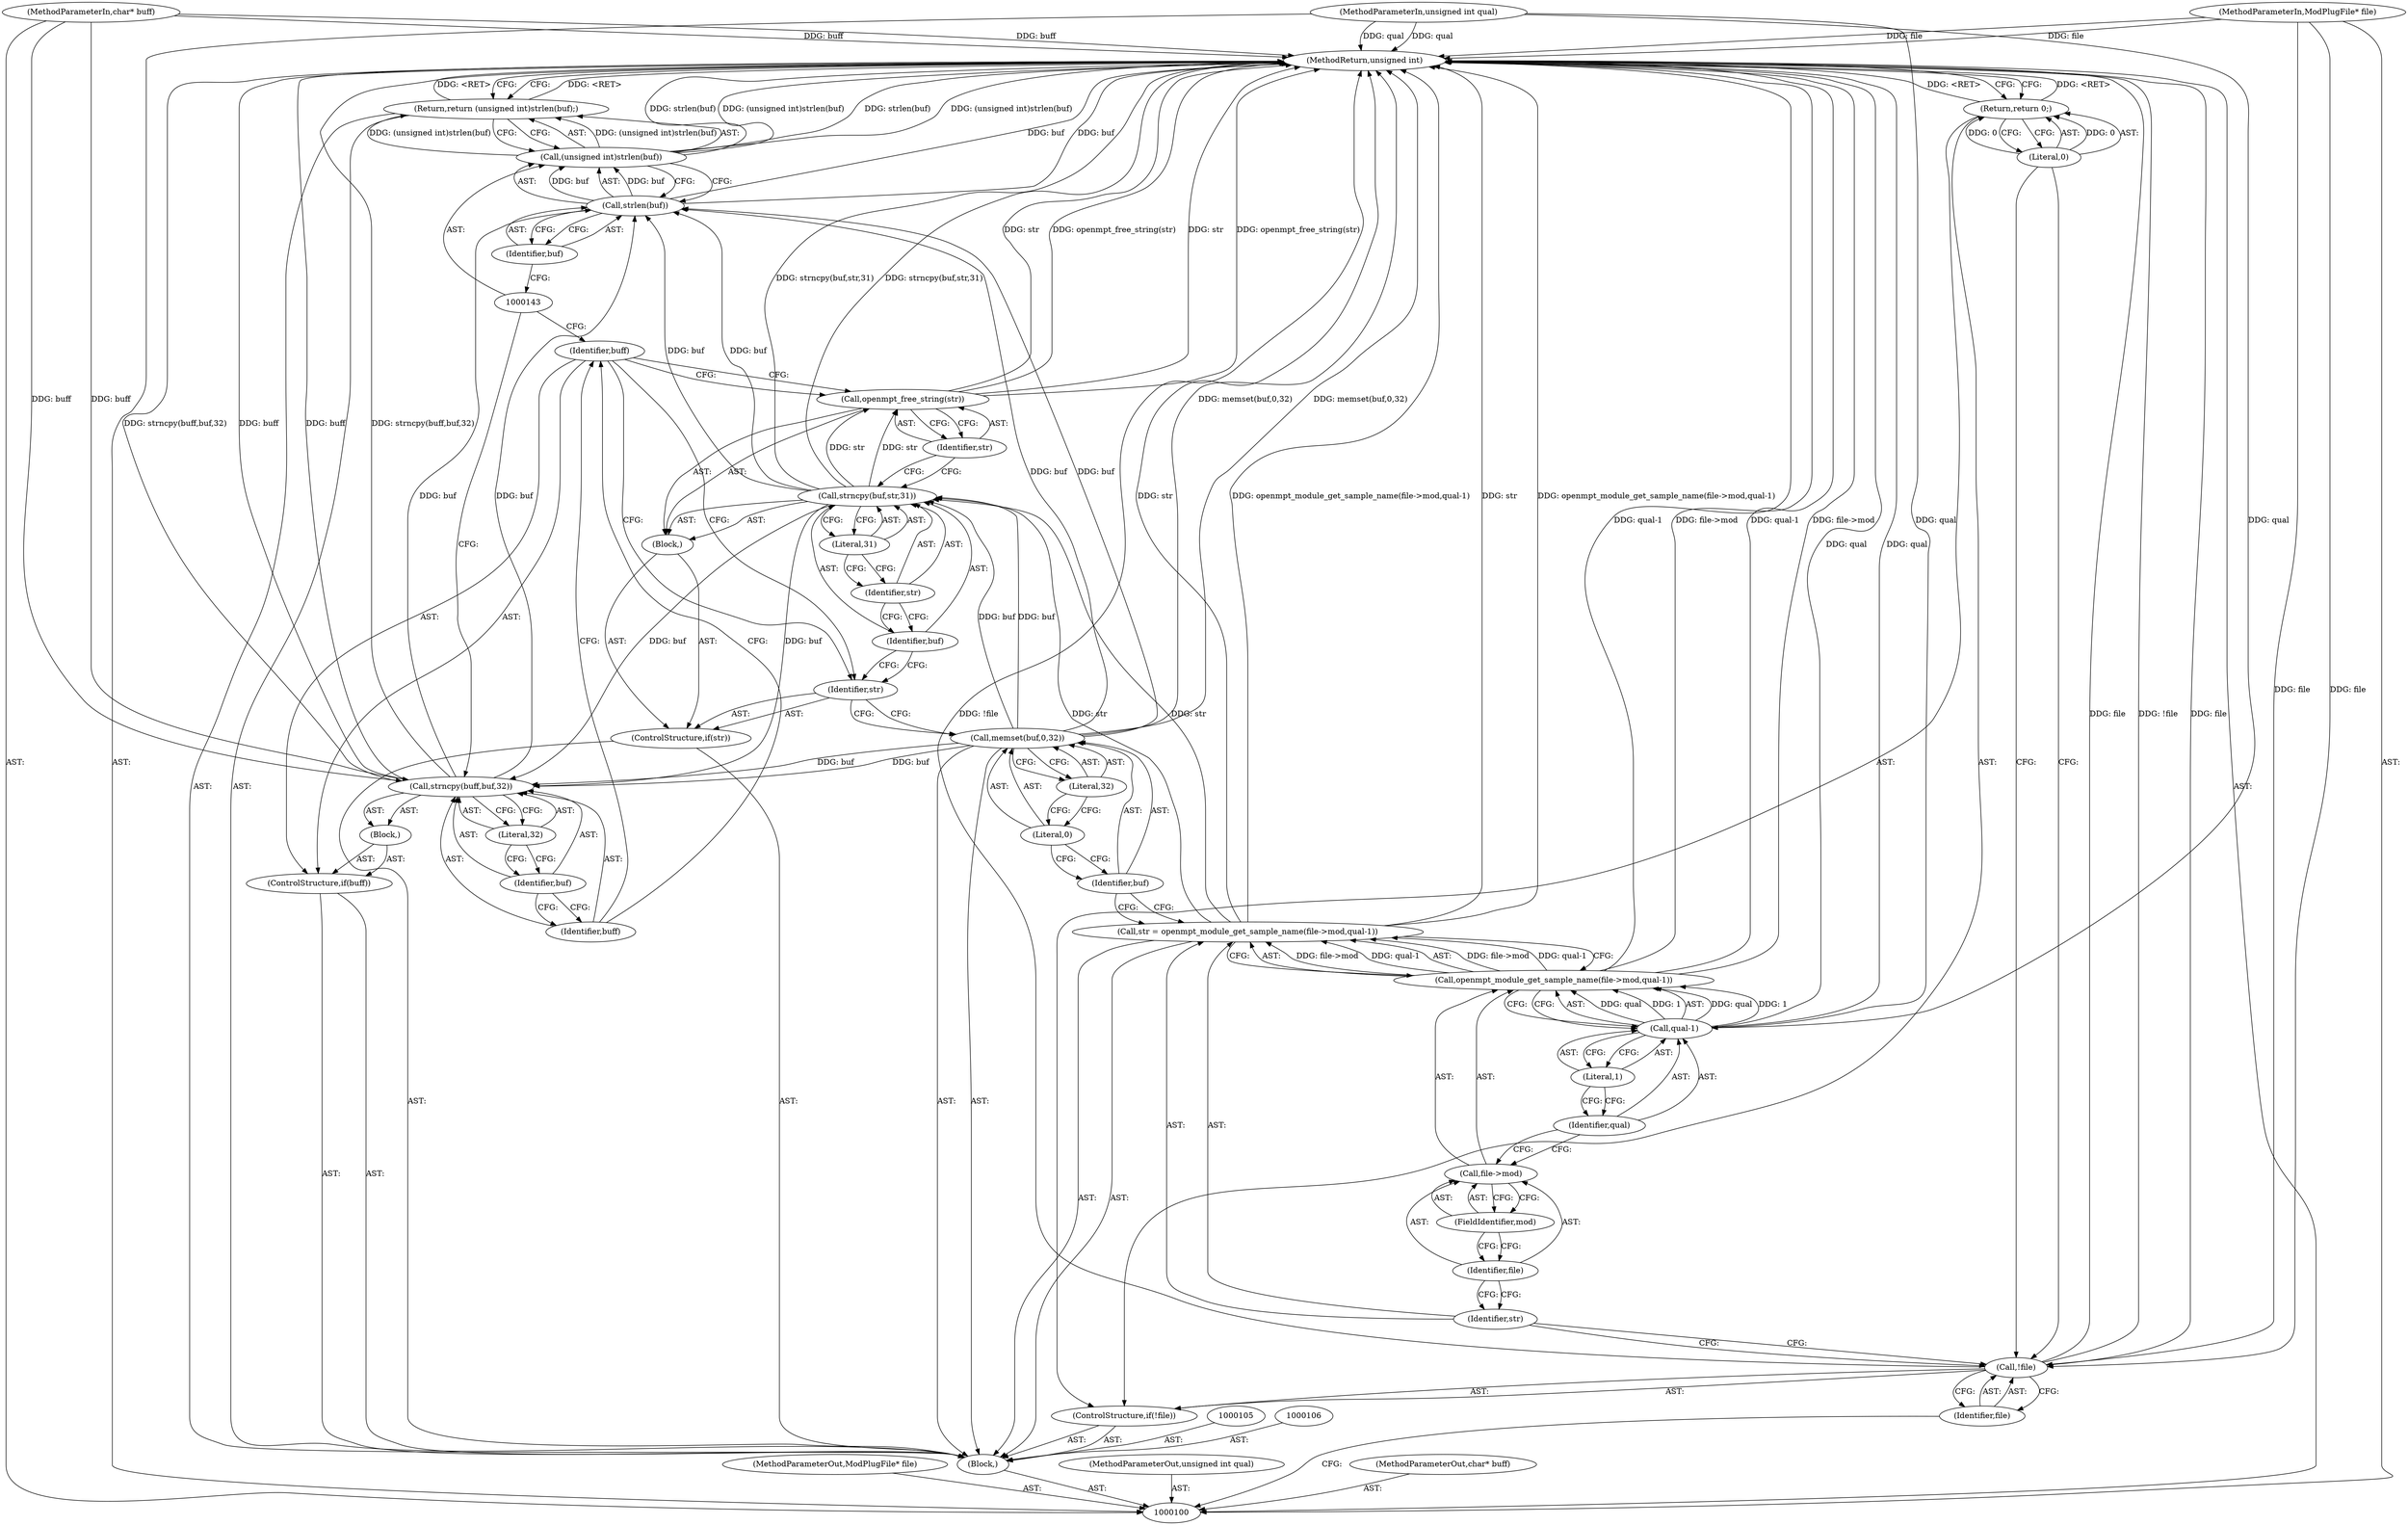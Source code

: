digraph "0_openmpt_927688ddab43c2b203569de79407a899e734fabe_0" {
"1000146" [label="(MethodReturn,unsigned int)"];
"1000101" [label="(MethodParameterIn,ModPlugFile* file)"];
"1000204" [label="(MethodParameterOut,ModPlugFile* file)"];
"1000102" [label="(MethodParameterIn,unsigned int qual)"];
"1000205" [label="(MethodParameterOut,unsigned int qual)"];
"1000103" [label="(MethodParameterIn,char* buff)"];
"1000206" [label="(MethodParameterOut,char* buff)"];
"1000132" [label="(Call,openmpt_free_string(str))"];
"1000133" [label="(Identifier,str)"];
"1000136" [label="(Block,)"];
"1000134" [label="(ControlStructure,if(buff))"];
"1000135" [label="(Identifier,buff)"];
"1000138" [label="(Identifier,buff)"];
"1000139" [label="(Identifier,buf)"];
"1000140" [label="(Literal,32)"];
"1000137" [label="(Call,strncpy(buff,buf,32))"];
"1000141" [label="(Return,return (unsigned int)strlen(buf);)"];
"1000144" [label="(Call,strlen(buf))"];
"1000145" [label="(Identifier,buf)"];
"1000142" [label="(Call,(unsigned int)strlen(buf))"];
"1000104" [label="(Block,)"];
"1000110" [label="(Return,return 0;)"];
"1000111" [label="(Literal,0)"];
"1000107" [label="(ControlStructure,if(!file))"];
"1000108" [label="(Call,!file)"];
"1000109" [label="(Identifier,file)"];
"1000112" [label="(Call,str = openmpt_module_get_sample_name(file->mod,qual-1))"];
"1000113" [label="(Identifier,str)"];
"1000115" [label="(Call,file->mod)"];
"1000116" [label="(Identifier,file)"];
"1000117" [label="(FieldIdentifier,mod)"];
"1000118" [label="(Call,qual-1)"];
"1000119" [label="(Identifier,qual)"];
"1000120" [label="(Literal,1)"];
"1000114" [label="(Call,openmpt_module_get_sample_name(file->mod,qual-1))"];
"1000121" [label="(Call,memset(buf,0,32))"];
"1000123" [label="(Literal,0)"];
"1000124" [label="(Literal,32)"];
"1000122" [label="(Identifier,buf)"];
"1000125" [label="(ControlStructure,if(str))"];
"1000126" [label="(Identifier,str)"];
"1000127" [label="(Block,)"];
"1000129" [label="(Identifier,buf)"];
"1000130" [label="(Identifier,str)"];
"1000131" [label="(Literal,31)"];
"1000128" [label="(Call,strncpy(buf,str,31))"];
"1000146" -> "1000100"  [label="AST: "];
"1000146" -> "1000110"  [label="CFG: "];
"1000146" -> "1000141"  [label="CFG: "];
"1000142" -> "1000146"  [label="DDG: (unsigned int)strlen(buf)"];
"1000142" -> "1000146"  [label="DDG: strlen(buf)"];
"1000108" -> "1000146"  [label="DDG: !file"];
"1000108" -> "1000146"  [label="DDG: file"];
"1000112" -> "1000146"  [label="DDG: openmpt_module_get_sample_name(file->mod,qual-1)"];
"1000112" -> "1000146"  [label="DDG: str"];
"1000132" -> "1000146"  [label="DDG: openmpt_free_string(str)"];
"1000132" -> "1000146"  [label="DDG: str"];
"1000114" -> "1000146"  [label="DDG: qual-1"];
"1000114" -> "1000146"  [label="DDG: file->mod"];
"1000144" -> "1000146"  [label="DDG: buf"];
"1000118" -> "1000146"  [label="DDG: qual"];
"1000103" -> "1000146"  [label="DDG: buff"];
"1000121" -> "1000146"  [label="DDG: memset(buf,0,32)"];
"1000102" -> "1000146"  [label="DDG: qual"];
"1000101" -> "1000146"  [label="DDG: file"];
"1000128" -> "1000146"  [label="DDG: strncpy(buf,str,31)"];
"1000137" -> "1000146"  [label="DDG: buff"];
"1000137" -> "1000146"  [label="DDG: strncpy(buff,buf,32)"];
"1000110" -> "1000146"  [label="DDG: <RET>"];
"1000141" -> "1000146"  [label="DDG: <RET>"];
"1000101" -> "1000100"  [label="AST: "];
"1000101" -> "1000146"  [label="DDG: file"];
"1000101" -> "1000108"  [label="DDG: file"];
"1000204" -> "1000100"  [label="AST: "];
"1000102" -> "1000100"  [label="AST: "];
"1000102" -> "1000146"  [label="DDG: qual"];
"1000102" -> "1000118"  [label="DDG: qual"];
"1000205" -> "1000100"  [label="AST: "];
"1000103" -> "1000100"  [label="AST: "];
"1000103" -> "1000146"  [label="DDG: buff"];
"1000103" -> "1000137"  [label="DDG: buff"];
"1000206" -> "1000100"  [label="AST: "];
"1000132" -> "1000127"  [label="AST: "];
"1000132" -> "1000133"  [label="CFG: "];
"1000133" -> "1000132"  [label="AST: "];
"1000135" -> "1000132"  [label="CFG: "];
"1000132" -> "1000146"  [label="DDG: openmpt_free_string(str)"];
"1000132" -> "1000146"  [label="DDG: str"];
"1000128" -> "1000132"  [label="DDG: str"];
"1000133" -> "1000132"  [label="AST: "];
"1000133" -> "1000128"  [label="CFG: "];
"1000132" -> "1000133"  [label="CFG: "];
"1000136" -> "1000134"  [label="AST: "];
"1000137" -> "1000136"  [label="AST: "];
"1000134" -> "1000104"  [label="AST: "];
"1000135" -> "1000134"  [label="AST: "];
"1000136" -> "1000134"  [label="AST: "];
"1000135" -> "1000134"  [label="AST: "];
"1000135" -> "1000132"  [label="CFG: "];
"1000135" -> "1000126"  [label="CFG: "];
"1000138" -> "1000135"  [label="CFG: "];
"1000143" -> "1000135"  [label="CFG: "];
"1000138" -> "1000137"  [label="AST: "];
"1000138" -> "1000135"  [label="CFG: "];
"1000139" -> "1000138"  [label="CFG: "];
"1000139" -> "1000137"  [label="AST: "];
"1000139" -> "1000138"  [label="CFG: "];
"1000140" -> "1000139"  [label="CFG: "];
"1000140" -> "1000137"  [label="AST: "];
"1000140" -> "1000139"  [label="CFG: "];
"1000137" -> "1000140"  [label="CFG: "];
"1000137" -> "1000136"  [label="AST: "];
"1000137" -> "1000140"  [label="CFG: "];
"1000138" -> "1000137"  [label="AST: "];
"1000139" -> "1000137"  [label="AST: "];
"1000140" -> "1000137"  [label="AST: "];
"1000143" -> "1000137"  [label="CFG: "];
"1000137" -> "1000146"  [label="DDG: buff"];
"1000137" -> "1000146"  [label="DDG: strncpy(buff,buf,32)"];
"1000103" -> "1000137"  [label="DDG: buff"];
"1000128" -> "1000137"  [label="DDG: buf"];
"1000121" -> "1000137"  [label="DDG: buf"];
"1000137" -> "1000144"  [label="DDG: buf"];
"1000141" -> "1000104"  [label="AST: "];
"1000141" -> "1000142"  [label="CFG: "];
"1000142" -> "1000141"  [label="AST: "];
"1000146" -> "1000141"  [label="CFG: "];
"1000141" -> "1000146"  [label="DDG: <RET>"];
"1000142" -> "1000141"  [label="DDG: (unsigned int)strlen(buf)"];
"1000144" -> "1000142"  [label="AST: "];
"1000144" -> "1000145"  [label="CFG: "];
"1000145" -> "1000144"  [label="AST: "];
"1000142" -> "1000144"  [label="CFG: "];
"1000144" -> "1000146"  [label="DDG: buf"];
"1000144" -> "1000142"  [label="DDG: buf"];
"1000137" -> "1000144"  [label="DDG: buf"];
"1000128" -> "1000144"  [label="DDG: buf"];
"1000121" -> "1000144"  [label="DDG: buf"];
"1000145" -> "1000144"  [label="AST: "];
"1000145" -> "1000143"  [label="CFG: "];
"1000144" -> "1000145"  [label="CFG: "];
"1000142" -> "1000141"  [label="AST: "];
"1000142" -> "1000144"  [label="CFG: "];
"1000143" -> "1000142"  [label="AST: "];
"1000144" -> "1000142"  [label="AST: "];
"1000141" -> "1000142"  [label="CFG: "];
"1000142" -> "1000146"  [label="DDG: (unsigned int)strlen(buf)"];
"1000142" -> "1000146"  [label="DDG: strlen(buf)"];
"1000142" -> "1000141"  [label="DDG: (unsigned int)strlen(buf)"];
"1000144" -> "1000142"  [label="DDG: buf"];
"1000104" -> "1000100"  [label="AST: "];
"1000105" -> "1000104"  [label="AST: "];
"1000106" -> "1000104"  [label="AST: "];
"1000107" -> "1000104"  [label="AST: "];
"1000112" -> "1000104"  [label="AST: "];
"1000121" -> "1000104"  [label="AST: "];
"1000125" -> "1000104"  [label="AST: "];
"1000134" -> "1000104"  [label="AST: "];
"1000141" -> "1000104"  [label="AST: "];
"1000110" -> "1000107"  [label="AST: "];
"1000110" -> "1000111"  [label="CFG: "];
"1000111" -> "1000110"  [label="AST: "];
"1000146" -> "1000110"  [label="CFG: "];
"1000110" -> "1000146"  [label="DDG: <RET>"];
"1000111" -> "1000110"  [label="DDG: 0"];
"1000111" -> "1000110"  [label="AST: "];
"1000111" -> "1000108"  [label="CFG: "];
"1000110" -> "1000111"  [label="CFG: "];
"1000111" -> "1000110"  [label="DDG: 0"];
"1000107" -> "1000104"  [label="AST: "];
"1000108" -> "1000107"  [label="AST: "];
"1000110" -> "1000107"  [label="AST: "];
"1000108" -> "1000107"  [label="AST: "];
"1000108" -> "1000109"  [label="CFG: "];
"1000109" -> "1000108"  [label="AST: "];
"1000111" -> "1000108"  [label="CFG: "];
"1000113" -> "1000108"  [label="CFG: "];
"1000108" -> "1000146"  [label="DDG: !file"];
"1000108" -> "1000146"  [label="DDG: file"];
"1000101" -> "1000108"  [label="DDG: file"];
"1000109" -> "1000108"  [label="AST: "];
"1000109" -> "1000100"  [label="CFG: "];
"1000108" -> "1000109"  [label="CFG: "];
"1000112" -> "1000104"  [label="AST: "];
"1000112" -> "1000114"  [label="CFG: "];
"1000113" -> "1000112"  [label="AST: "];
"1000114" -> "1000112"  [label="AST: "];
"1000122" -> "1000112"  [label="CFG: "];
"1000112" -> "1000146"  [label="DDG: openmpt_module_get_sample_name(file->mod,qual-1)"];
"1000112" -> "1000146"  [label="DDG: str"];
"1000114" -> "1000112"  [label="DDG: file->mod"];
"1000114" -> "1000112"  [label="DDG: qual-1"];
"1000112" -> "1000128"  [label="DDG: str"];
"1000113" -> "1000112"  [label="AST: "];
"1000113" -> "1000108"  [label="CFG: "];
"1000116" -> "1000113"  [label="CFG: "];
"1000115" -> "1000114"  [label="AST: "];
"1000115" -> "1000117"  [label="CFG: "];
"1000116" -> "1000115"  [label="AST: "];
"1000117" -> "1000115"  [label="AST: "];
"1000119" -> "1000115"  [label="CFG: "];
"1000116" -> "1000115"  [label="AST: "];
"1000116" -> "1000113"  [label="CFG: "];
"1000117" -> "1000116"  [label="CFG: "];
"1000117" -> "1000115"  [label="AST: "];
"1000117" -> "1000116"  [label="CFG: "];
"1000115" -> "1000117"  [label="CFG: "];
"1000118" -> "1000114"  [label="AST: "];
"1000118" -> "1000120"  [label="CFG: "];
"1000119" -> "1000118"  [label="AST: "];
"1000120" -> "1000118"  [label="AST: "];
"1000114" -> "1000118"  [label="CFG: "];
"1000118" -> "1000146"  [label="DDG: qual"];
"1000118" -> "1000114"  [label="DDG: qual"];
"1000118" -> "1000114"  [label="DDG: 1"];
"1000102" -> "1000118"  [label="DDG: qual"];
"1000119" -> "1000118"  [label="AST: "];
"1000119" -> "1000115"  [label="CFG: "];
"1000120" -> "1000119"  [label="CFG: "];
"1000120" -> "1000118"  [label="AST: "];
"1000120" -> "1000119"  [label="CFG: "];
"1000118" -> "1000120"  [label="CFG: "];
"1000114" -> "1000112"  [label="AST: "];
"1000114" -> "1000118"  [label="CFG: "];
"1000115" -> "1000114"  [label="AST: "];
"1000118" -> "1000114"  [label="AST: "];
"1000112" -> "1000114"  [label="CFG: "];
"1000114" -> "1000146"  [label="DDG: qual-1"];
"1000114" -> "1000146"  [label="DDG: file->mod"];
"1000114" -> "1000112"  [label="DDG: file->mod"];
"1000114" -> "1000112"  [label="DDG: qual-1"];
"1000118" -> "1000114"  [label="DDG: qual"];
"1000118" -> "1000114"  [label="DDG: 1"];
"1000121" -> "1000104"  [label="AST: "];
"1000121" -> "1000124"  [label="CFG: "];
"1000122" -> "1000121"  [label="AST: "];
"1000123" -> "1000121"  [label="AST: "];
"1000124" -> "1000121"  [label="AST: "];
"1000126" -> "1000121"  [label="CFG: "];
"1000121" -> "1000146"  [label="DDG: memset(buf,0,32)"];
"1000121" -> "1000128"  [label="DDG: buf"];
"1000121" -> "1000137"  [label="DDG: buf"];
"1000121" -> "1000144"  [label="DDG: buf"];
"1000123" -> "1000121"  [label="AST: "];
"1000123" -> "1000122"  [label="CFG: "];
"1000124" -> "1000123"  [label="CFG: "];
"1000124" -> "1000121"  [label="AST: "];
"1000124" -> "1000123"  [label="CFG: "];
"1000121" -> "1000124"  [label="CFG: "];
"1000122" -> "1000121"  [label="AST: "];
"1000122" -> "1000112"  [label="CFG: "];
"1000123" -> "1000122"  [label="CFG: "];
"1000125" -> "1000104"  [label="AST: "];
"1000126" -> "1000125"  [label="AST: "];
"1000127" -> "1000125"  [label="AST: "];
"1000126" -> "1000125"  [label="AST: "];
"1000126" -> "1000121"  [label="CFG: "];
"1000129" -> "1000126"  [label="CFG: "];
"1000135" -> "1000126"  [label="CFG: "];
"1000127" -> "1000125"  [label="AST: "];
"1000128" -> "1000127"  [label="AST: "];
"1000132" -> "1000127"  [label="AST: "];
"1000129" -> "1000128"  [label="AST: "];
"1000129" -> "1000126"  [label="CFG: "];
"1000130" -> "1000129"  [label="CFG: "];
"1000130" -> "1000128"  [label="AST: "];
"1000130" -> "1000129"  [label="CFG: "];
"1000131" -> "1000130"  [label="CFG: "];
"1000131" -> "1000128"  [label="AST: "];
"1000131" -> "1000130"  [label="CFG: "];
"1000128" -> "1000131"  [label="CFG: "];
"1000128" -> "1000127"  [label="AST: "];
"1000128" -> "1000131"  [label="CFG: "];
"1000129" -> "1000128"  [label="AST: "];
"1000130" -> "1000128"  [label="AST: "];
"1000131" -> "1000128"  [label="AST: "];
"1000133" -> "1000128"  [label="CFG: "];
"1000128" -> "1000146"  [label="DDG: strncpy(buf,str,31)"];
"1000121" -> "1000128"  [label="DDG: buf"];
"1000112" -> "1000128"  [label="DDG: str"];
"1000128" -> "1000132"  [label="DDG: str"];
"1000128" -> "1000137"  [label="DDG: buf"];
"1000128" -> "1000144"  [label="DDG: buf"];
}
